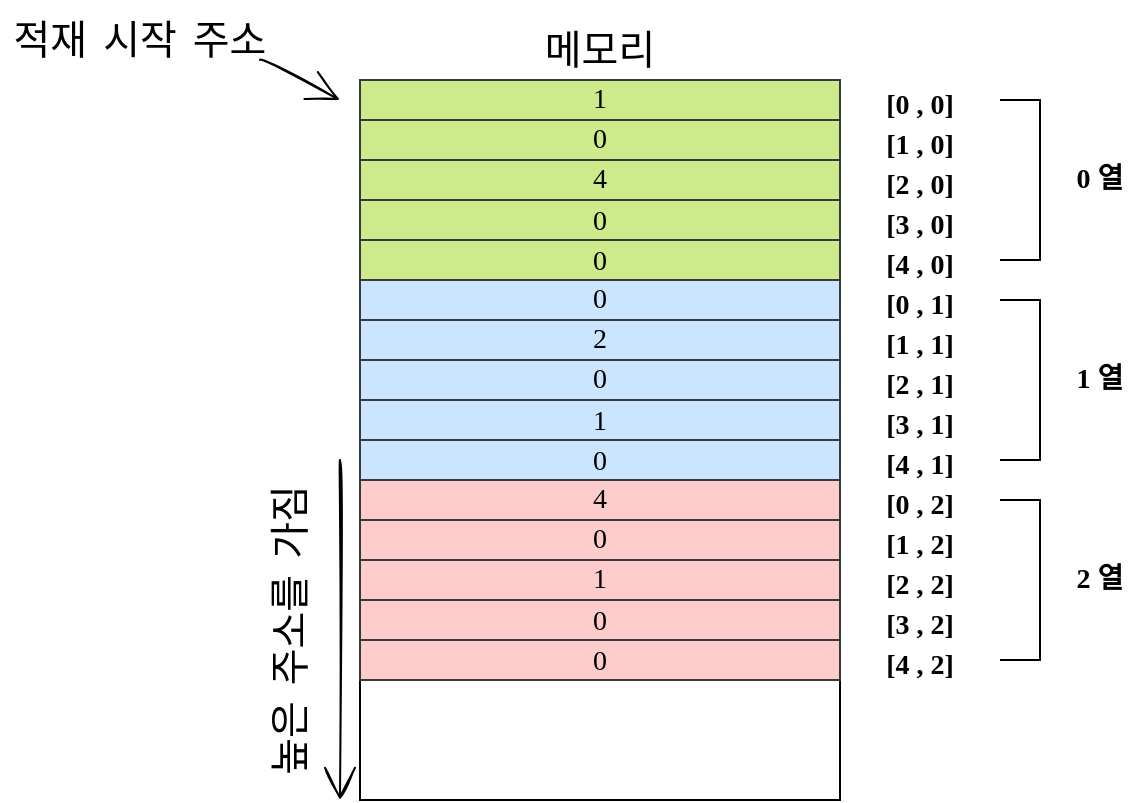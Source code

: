 <mxfile version="15.5.0" type="github">
  <diagram id="StkApZxrwVeQ4PDX8f7p" name="Page-1">
    <mxGraphModel dx="862" dy="1595" grid="1" gridSize="10" guides="1" tooltips="1" connect="1" arrows="1" fold="1" page="0" pageScale="1" pageWidth="827" pageHeight="1169" math="0" shadow="0">
      <root>
        <mxCell id="0" />
        <mxCell id="1" parent="0" />
        <mxCell id="OehUyQWU7BfFM26jKCi--2" value="" style="rounded=0;whiteSpace=wrap;html=1;sketch=0;hachureGap=4;pointerEvents=0;fontFamily=Architects Daughter;fontSource=https%3A%2F%2Ffonts.googleapis.com%2Fcss%3Ffamily%3DArchitects%2BDaughter;fontSize=20;" vertex="1" parent="1">
          <mxGeometry x="280" y="-520" width="240" height="360" as="geometry" />
        </mxCell>
        <mxCell id="OehUyQWU7BfFM26jKCi--3" value="" style="rounded=0;whiteSpace=wrap;html=1;sketch=0;hachureGap=4;pointerEvents=0;fontFamily=Architects Daughter;fontSource=https%3A%2F%2Ffonts.googleapis.com%2Fcss%3Ffamily%3DArchitects%2BDaughter;fontSize=20;fillColor=#cdeb8b;strokeColor=#36393d;" vertex="1" parent="1">
          <mxGeometry x="280" y="-520" width="240" height="100" as="geometry" />
        </mxCell>
        <mxCell id="OehUyQWU7BfFM26jKCi--4" value="메모리" style="text;strokeColor=none;fillColor=none;html=1;align=center;verticalAlign=middle;whiteSpace=wrap;rounded=0;sketch=0;hachureGap=4;pointerEvents=0;fontFamily=Architects Daughter;fontSource=https%3A%2F%2Ffonts.googleapis.com%2Fcss%3Ffamily%3DArchitects%2BDaughter;fontSize=20;" vertex="1" parent="1">
          <mxGeometry x="360" y="-550" width="80" height="30" as="geometry" />
        </mxCell>
        <mxCell id="OehUyQWU7BfFM26jKCi--5" value="적재 시작 주소" style="text;strokeColor=none;fillColor=default;html=1;align=center;verticalAlign=middle;whiteSpace=wrap;rounded=0;sketch=0;hachureGap=4;pointerEvents=0;fontFamily=Architects Daughter;fontSource=https%3A%2F%2Ffonts.googleapis.com%2Fcss%3Ffamily%3DArchitects%2BDaughter;fontSize=20;" vertex="1" parent="1">
          <mxGeometry x="100" y="-560" width="140" height="40" as="geometry" />
        </mxCell>
        <mxCell id="OehUyQWU7BfFM26jKCi--6" value="" style="edgeStyle=none;orthogonalLoop=1;jettySize=auto;html=1;rounded=0;sketch=1;hachureGap=4;fontFamily=Architects Daughter;fontSource=https%3A%2F%2Ffonts.googleapis.com%2Fcss%3Ffamily%3DArchitects%2BDaughter;fontSize=16;endArrow=open;startSize=14;endSize=14;sourcePerimeterSpacing=8;targetPerimeterSpacing=8;curved=1;" edge="1" parent="1">
          <mxGeometry width="120" relative="1" as="geometry">
            <mxPoint x="230" y="-530" as="sourcePoint" />
            <mxPoint x="270" y="-510" as="targetPoint" />
            <Array as="points" />
          </mxGeometry>
        </mxCell>
        <mxCell id="OehUyQWU7BfFM26jKCi--8" value="높은 주소를 가짐" style="text;html=1;align=center;verticalAlign=middle;whiteSpace=wrap;rounded=0;sketch=0;hachureGap=4;pointerEvents=0;fontFamily=Architects Daughter;fontSource=https%3A%2F%2Ffonts.googleapis.com%2Fcss%3Ffamily%3DArchitects%2BDaughter;fontSize=20;rotation=-90;fillColor=default;" vertex="1" parent="1">
          <mxGeometry x="160" y="-260" width="170" height="30" as="geometry" />
        </mxCell>
        <mxCell id="OehUyQWU7BfFM26jKCi--9" value="" style="edgeStyle=none;orthogonalLoop=1;jettySize=auto;html=1;rounded=0;sketch=1;hachureGap=4;fontFamily=Architects Daughter;fontSource=https%3A%2F%2Ffonts.googleapis.com%2Fcss%3Ffamily%3DArchitects%2BDaughter;fontSize=16;endArrow=open;startSize=14;endSize=14;sourcePerimeterSpacing=8;targetPerimeterSpacing=8;curved=1;" edge="1" parent="1">
          <mxGeometry width="120" relative="1" as="geometry">
            <mxPoint x="270" y="-330" as="sourcePoint" />
            <mxPoint x="270" y="-160" as="targetPoint" />
            <Array as="points" />
          </mxGeometry>
        </mxCell>
        <mxCell id="OehUyQWU7BfFM26jKCi--10" value="" style="edgeStyle=none;orthogonalLoop=1;jettySize=auto;html=1;rounded=0;sketch=0;hachureGap=4;fontFamily=Architects Daughter;fontSource=https%3A%2F%2Ffonts.googleapis.com%2Fcss%3Ffamily%3DArchitects%2BDaughter;fontSize=16;endArrow=none;startSize=14;endSize=14;sourcePerimeterSpacing=8;targetPerimeterSpacing=8;curved=1;strokeColor=#36393d;endFill=0;fillColor=#cdeb8b;" edge="1" parent="1">
          <mxGeometry width="120" relative="1" as="geometry">
            <mxPoint x="280" y="-500" as="sourcePoint" />
            <mxPoint x="520" y="-500" as="targetPoint" />
            <Array as="points" />
          </mxGeometry>
        </mxCell>
        <mxCell id="OehUyQWU7BfFM26jKCi--11" value="" style="edgeStyle=none;orthogonalLoop=1;jettySize=auto;html=1;rounded=0;sketch=0;hachureGap=4;fontFamily=Architects Daughter;fontSource=https%3A%2F%2Ffonts.googleapis.com%2Fcss%3Ffamily%3DArchitects%2BDaughter;fontSize=16;endArrow=none;startSize=14;endSize=14;sourcePerimeterSpacing=8;targetPerimeterSpacing=8;curved=1;strokeColor=#36393d;endFill=0;fillColor=#cdeb8b;" edge="1" parent="1">
          <mxGeometry width="120" relative="1" as="geometry">
            <mxPoint x="280" y="-480" as="sourcePoint" />
            <mxPoint x="520" y="-480" as="targetPoint" />
            <Array as="points" />
          </mxGeometry>
        </mxCell>
        <mxCell id="OehUyQWU7BfFM26jKCi--12" value="" style="edgeStyle=none;orthogonalLoop=1;jettySize=auto;html=1;rounded=0;sketch=0;hachureGap=4;fontFamily=Architects Daughter;fontSource=https%3A%2F%2Ffonts.googleapis.com%2Fcss%3Ffamily%3DArchitects%2BDaughter;fontSize=16;endArrow=none;startSize=14;endSize=14;sourcePerimeterSpacing=8;targetPerimeterSpacing=8;curved=1;strokeColor=#36393d;endFill=0;fillColor=#cdeb8b;" edge="1" parent="1">
          <mxGeometry width="120" relative="1" as="geometry">
            <mxPoint x="280" y="-460" as="sourcePoint" />
            <mxPoint x="520" y="-460" as="targetPoint" />
            <Array as="points" />
          </mxGeometry>
        </mxCell>
        <mxCell id="OehUyQWU7BfFM26jKCi--13" value="" style="edgeStyle=none;orthogonalLoop=1;jettySize=auto;html=1;rounded=0;sketch=0;hachureGap=4;fontFamily=Architects Daughter;fontSource=https%3A%2F%2Ffonts.googleapis.com%2Fcss%3Ffamily%3DArchitects%2BDaughter;fontSize=16;endArrow=none;startSize=14;endSize=14;sourcePerimeterSpacing=8;targetPerimeterSpacing=8;curved=1;strokeColor=#36393d;endFill=0;fillColor=#cdeb8b;" edge="1" parent="1">
          <mxGeometry width="120" relative="1" as="geometry">
            <mxPoint x="280" y="-440" as="sourcePoint" />
            <mxPoint x="520" y="-440" as="targetPoint" />
            <Array as="points" />
          </mxGeometry>
        </mxCell>
        <mxCell id="OehUyQWU7BfFM26jKCi--32" value="" style="rounded=0;whiteSpace=wrap;html=1;sketch=0;hachureGap=4;pointerEvents=0;fontFamily=Architects Daughter;fontSource=https%3A%2F%2Ffonts.googleapis.com%2Fcss%3Ffamily%3DArchitects%2BDaughter;fontSize=20;fillColor=#cce5ff;strokeColor=#36393d;" vertex="1" parent="1">
          <mxGeometry x="280" y="-420" width="240" height="100" as="geometry" />
        </mxCell>
        <mxCell id="OehUyQWU7BfFM26jKCi--33" value="" style="edgeStyle=none;orthogonalLoop=1;jettySize=auto;html=1;rounded=0;sketch=0;hachureGap=4;fontFamily=Architects Daughter;fontSource=https%3A%2F%2Ffonts.googleapis.com%2Fcss%3Ffamily%3DArchitects%2BDaughter;fontSize=16;endArrow=none;startSize=14;endSize=14;sourcePerimeterSpacing=8;targetPerimeterSpacing=8;curved=1;strokeColor=#36393d;endFill=0;fillColor=#cce5ff;" edge="1" parent="1">
          <mxGeometry width="120" relative="1" as="geometry">
            <mxPoint x="280" y="-400" as="sourcePoint" />
            <mxPoint x="520" y="-400" as="targetPoint" />
            <Array as="points" />
          </mxGeometry>
        </mxCell>
        <mxCell id="OehUyQWU7BfFM26jKCi--34" value="" style="edgeStyle=none;orthogonalLoop=1;jettySize=auto;html=1;rounded=0;sketch=0;hachureGap=4;fontFamily=Architects Daughter;fontSource=https%3A%2F%2Ffonts.googleapis.com%2Fcss%3Ffamily%3DArchitects%2BDaughter;fontSize=16;endArrow=none;startSize=14;endSize=14;sourcePerimeterSpacing=8;targetPerimeterSpacing=8;curved=1;strokeColor=#36393d;endFill=0;fillColor=#cce5ff;" edge="1" parent="1">
          <mxGeometry width="120" relative="1" as="geometry">
            <mxPoint x="280" y="-380" as="sourcePoint" />
            <mxPoint x="520" y="-380" as="targetPoint" />
            <Array as="points" />
          </mxGeometry>
        </mxCell>
        <mxCell id="OehUyQWU7BfFM26jKCi--35" value="" style="edgeStyle=none;orthogonalLoop=1;jettySize=auto;html=1;rounded=0;sketch=0;hachureGap=4;fontFamily=Architects Daughter;fontSource=https%3A%2F%2Ffonts.googleapis.com%2Fcss%3Ffamily%3DArchitects%2BDaughter;fontSize=16;endArrow=none;startSize=14;endSize=14;sourcePerimeterSpacing=8;targetPerimeterSpacing=8;curved=1;strokeColor=#36393d;endFill=0;fillColor=#cce5ff;" edge="1" parent="1">
          <mxGeometry width="120" relative="1" as="geometry">
            <mxPoint x="280" y="-360" as="sourcePoint" />
            <mxPoint x="520" y="-360" as="targetPoint" />
            <Array as="points" />
          </mxGeometry>
        </mxCell>
        <mxCell id="OehUyQWU7BfFM26jKCi--36" value="" style="edgeStyle=none;orthogonalLoop=1;jettySize=auto;html=1;rounded=0;sketch=0;hachureGap=4;fontFamily=Architects Daughter;fontSource=https%3A%2F%2Ffonts.googleapis.com%2Fcss%3Ffamily%3DArchitects%2BDaughter;fontSize=16;endArrow=none;startSize=14;endSize=14;sourcePerimeterSpacing=8;targetPerimeterSpacing=8;curved=1;strokeColor=#36393d;endFill=0;fillColor=#cce5ff;" edge="1" parent="1">
          <mxGeometry width="120" relative="1" as="geometry">
            <mxPoint x="280" y="-340" as="sourcePoint" />
            <mxPoint x="520" y="-340" as="targetPoint" />
            <Array as="points" />
          </mxGeometry>
        </mxCell>
        <mxCell id="OehUyQWU7BfFM26jKCi--37" value="" style="rounded=0;whiteSpace=wrap;html=1;sketch=0;hachureGap=4;pointerEvents=0;fontFamily=Architects Daughter;fontSource=https%3A%2F%2Ffonts.googleapis.com%2Fcss%3Ffamily%3DArchitects%2BDaughter;fontSize=20;fillColor=#ffcccc;strokeColor=#36393d;" vertex="1" parent="1">
          <mxGeometry x="280" y="-320" width="240" height="100" as="geometry" />
        </mxCell>
        <mxCell id="OehUyQWU7BfFM26jKCi--38" value="" style="edgeStyle=none;orthogonalLoop=1;jettySize=auto;html=1;rounded=0;sketch=0;hachureGap=4;fontFamily=Architects Daughter;fontSource=https%3A%2F%2Ffonts.googleapis.com%2Fcss%3Ffamily%3DArchitects%2BDaughter;fontSize=16;endArrow=none;startSize=14;endSize=14;sourcePerimeterSpacing=8;targetPerimeterSpacing=8;curved=1;strokeColor=#36393d;endFill=0;fillColor=#ffcccc;" edge="1" parent="1">
          <mxGeometry width="120" relative="1" as="geometry">
            <mxPoint x="280" y="-300.0" as="sourcePoint" />
            <mxPoint x="520" y="-300.0" as="targetPoint" />
            <Array as="points" />
          </mxGeometry>
        </mxCell>
        <mxCell id="OehUyQWU7BfFM26jKCi--39" value="" style="edgeStyle=none;orthogonalLoop=1;jettySize=auto;html=1;rounded=0;sketch=0;hachureGap=4;fontFamily=Architects Daughter;fontSource=https%3A%2F%2Ffonts.googleapis.com%2Fcss%3Ffamily%3DArchitects%2BDaughter;fontSize=16;endArrow=none;startSize=14;endSize=14;sourcePerimeterSpacing=8;targetPerimeterSpacing=8;curved=1;strokeColor=#36393d;endFill=0;fillColor=#ffcccc;" edge="1" parent="1">
          <mxGeometry width="120" relative="1" as="geometry">
            <mxPoint x="280" y="-280.0" as="sourcePoint" />
            <mxPoint x="520" y="-280.0" as="targetPoint" />
            <Array as="points" />
          </mxGeometry>
        </mxCell>
        <mxCell id="OehUyQWU7BfFM26jKCi--40" value="" style="edgeStyle=none;orthogonalLoop=1;jettySize=auto;html=1;rounded=0;sketch=0;hachureGap=4;fontFamily=Architects Daughter;fontSource=https%3A%2F%2Ffonts.googleapis.com%2Fcss%3Ffamily%3DArchitects%2BDaughter;fontSize=16;endArrow=none;startSize=14;endSize=14;sourcePerimeterSpacing=8;targetPerimeterSpacing=8;curved=1;strokeColor=#36393d;endFill=0;fillColor=#ffcccc;" edge="1" parent="1">
          <mxGeometry width="120" relative="1" as="geometry">
            <mxPoint x="280" y="-260.0" as="sourcePoint" />
            <mxPoint x="520" y="-260.0" as="targetPoint" />
            <Array as="points" />
          </mxGeometry>
        </mxCell>
        <mxCell id="OehUyQWU7BfFM26jKCi--41" value="" style="edgeStyle=none;orthogonalLoop=1;jettySize=auto;html=1;rounded=0;sketch=0;hachureGap=4;fontFamily=Architects Daughter;fontSource=https%3A%2F%2Ffonts.googleapis.com%2Fcss%3Ffamily%3DArchitects%2BDaughter;fontSize=16;endArrow=none;startSize=14;endSize=14;sourcePerimeterSpacing=8;targetPerimeterSpacing=8;curved=1;strokeColor=#36393d;endFill=0;fillColor=#ffcccc;" edge="1" parent="1">
          <mxGeometry width="120" relative="1" as="geometry">
            <mxPoint x="280" y="-240.0" as="sourcePoint" />
            <mxPoint x="520" y="-240.0" as="targetPoint" />
            <Array as="points" />
          </mxGeometry>
        </mxCell>
        <mxCell id="OehUyQWU7BfFM26jKCi--42" value="&lt;font style=&quot;font-size: 14px&quot; face=&quot;Verdana&quot;&gt;[0 , 0]&lt;/font&gt;" style="text;strokeColor=none;fillColor=none;html=1;align=center;verticalAlign=middle;whiteSpace=wrap;rounded=0;sketch=0;hachureGap=4;pointerEvents=0;fontFamily=Architects Daughter;fontSource=https%3A%2F%2Ffonts.googleapis.com%2Fcss%3Ffamily%3DArchitects%2BDaughter;fontSize=20;fontStyle=1" vertex="1" parent="1">
          <mxGeometry x="520" y="-520" width="80" height="20" as="geometry" />
        </mxCell>
        <mxCell id="OehUyQWU7BfFM26jKCi--44" value="&lt;font style=&quot;font-size: 14px ; line-height: 1.45&quot;&gt;1&lt;br&gt;0&lt;br&gt;4&lt;br&gt;0&lt;br&gt;0&lt;/font&gt;" style="text;strokeColor=none;fillColor=none;html=1;align=center;verticalAlign=middle;whiteSpace=wrap;rounded=0;sketch=0;hachureGap=4;pointerEvents=0;fontFamily=Verdana;fontSize=14;" vertex="1" parent="1">
          <mxGeometry x="370" y="-520" width="60" height="100" as="geometry" />
        </mxCell>
        <mxCell id="OehUyQWU7BfFM26jKCi--45" value="&lt;font style=&quot;font-size: 14px ; line-height: 1.45&quot;&gt;0&lt;br&gt;2&lt;br&gt;0&lt;br&gt;1&lt;br&gt;0&lt;/font&gt;" style="text;strokeColor=none;fillColor=none;html=1;align=center;verticalAlign=middle;whiteSpace=wrap;rounded=0;sketch=0;hachureGap=4;pointerEvents=0;fontFamily=Verdana;fontSize=14;" vertex="1" parent="1">
          <mxGeometry x="370" y="-420" width="60" height="100" as="geometry" />
        </mxCell>
        <mxCell id="OehUyQWU7BfFM26jKCi--47" value="&lt;font style=&quot;font-size: 14px ; line-height: 1.45&quot;&gt;4&lt;br&gt;0&lt;br&gt;1&lt;br&gt;0&lt;br&gt;0&lt;/font&gt;" style="text;strokeColor=none;fillColor=none;html=1;align=center;verticalAlign=middle;whiteSpace=wrap;rounded=0;sketch=0;hachureGap=4;pointerEvents=0;fontFamily=Verdana;fontSize=14;" vertex="1" parent="1">
          <mxGeometry x="370" y="-320" width="60" height="100" as="geometry" />
        </mxCell>
        <mxCell id="OehUyQWU7BfFM26jKCi--48" value="&lt;font style=&quot;font-size: 14px&quot; face=&quot;Verdana&quot;&gt;[1 , 0]&lt;/font&gt;" style="text;strokeColor=none;fillColor=none;html=1;align=center;verticalAlign=middle;whiteSpace=wrap;rounded=0;sketch=0;hachureGap=4;pointerEvents=0;fontFamily=Architects Daughter;fontSource=https%3A%2F%2Ffonts.googleapis.com%2Fcss%3Ffamily%3DArchitects%2BDaughter;fontSize=20;fontStyle=1" vertex="1" parent="1">
          <mxGeometry x="520" y="-500" width="80" height="20" as="geometry" />
        </mxCell>
        <mxCell id="OehUyQWU7BfFM26jKCi--49" value="&lt;font style=&quot;font-size: 14px&quot; face=&quot;Verdana&quot;&gt;[2 , 0]&lt;/font&gt;" style="text;strokeColor=none;fillColor=none;html=1;align=center;verticalAlign=middle;whiteSpace=wrap;rounded=0;sketch=0;hachureGap=4;pointerEvents=0;fontFamily=Architects Daughter;fontSource=https%3A%2F%2Ffonts.googleapis.com%2Fcss%3Ffamily%3DArchitects%2BDaughter;fontSize=20;fontStyle=1" vertex="1" parent="1">
          <mxGeometry x="520" y="-480" width="80" height="20" as="geometry" />
        </mxCell>
        <mxCell id="OehUyQWU7BfFM26jKCi--50" value="&lt;font style=&quot;font-size: 14px&quot; face=&quot;Verdana&quot;&gt;[3 , 0]&lt;/font&gt;" style="text;strokeColor=none;fillColor=none;html=1;align=center;verticalAlign=middle;whiteSpace=wrap;rounded=0;sketch=0;hachureGap=4;pointerEvents=0;fontFamily=Architects Daughter;fontSource=https%3A%2F%2Ffonts.googleapis.com%2Fcss%3Ffamily%3DArchitects%2BDaughter;fontSize=20;fontStyle=1" vertex="1" parent="1">
          <mxGeometry x="520" y="-460" width="80" height="20" as="geometry" />
        </mxCell>
        <mxCell id="OehUyQWU7BfFM26jKCi--51" value="&lt;font style=&quot;font-size: 14px&quot; face=&quot;Verdana&quot;&gt;[4 , 0]&lt;/font&gt;" style="text;strokeColor=none;fillColor=none;html=1;align=center;verticalAlign=middle;whiteSpace=wrap;rounded=0;sketch=0;hachureGap=4;pointerEvents=0;fontFamily=Architects Daughter;fontSource=https%3A%2F%2Ffonts.googleapis.com%2Fcss%3Ffamily%3DArchitects%2BDaughter;fontSize=20;fontStyle=1" vertex="1" parent="1">
          <mxGeometry x="520" y="-440" width="80" height="20" as="geometry" />
        </mxCell>
        <mxCell id="OehUyQWU7BfFM26jKCi--53" value="&lt;font style=&quot;font-size: 14px&quot; face=&quot;Verdana&quot;&gt;[0 , 1]&lt;/font&gt;" style="text;strokeColor=none;fillColor=none;html=1;align=center;verticalAlign=middle;whiteSpace=wrap;rounded=0;sketch=0;hachureGap=4;pointerEvents=0;fontFamily=Architects Daughter;fontSource=https%3A%2F%2Ffonts.googleapis.com%2Fcss%3Ffamily%3DArchitects%2BDaughter;fontSize=20;fontStyle=1" vertex="1" parent="1">
          <mxGeometry x="520" y="-420" width="80" height="20" as="geometry" />
        </mxCell>
        <mxCell id="OehUyQWU7BfFM26jKCi--54" value="&lt;font style=&quot;font-size: 14px&quot; face=&quot;Verdana&quot;&gt;[1 , 1]&lt;/font&gt;" style="text;strokeColor=none;fillColor=none;html=1;align=center;verticalAlign=middle;whiteSpace=wrap;rounded=0;sketch=0;hachureGap=4;pointerEvents=0;fontFamily=Architects Daughter;fontSource=https%3A%2F%2Ffonts.googleapis.com%2Fcss%3Ffamily%3DArchitects%2BDaughter;fontSize=20;fontStyle=1" vertex="1" parent="1">
          <mxGeometry x="520" y="-400" width="80" height="20" as="geometry" />
        </mxCell>
        <mxCell id="OehUyQWU7BfFM26jKCi--55" value="&lt;font style=&quot;font-size: 14px&quot; face=&quot;Verdana&quot;&gt;[2 , 1]&lt;/font&gt;" style="text;strokeColor=none;fillColor=none;html=1;align=center;verticalAlign=middle;whiteSpace=wrap;rounded=0;sketch=0;hachureGap=4;pointerEvents=0;fontFamily=Architects Daughter;fontSource=https%3A%2F%2Ffonts.googleapis.com%2Fcss%3Ffamily%3DArchitects%2BDaughter;fontSize=20;fontStyle=1" vertex="1" parent="1">
          <mxGeometry x="520" y="-380" width="80" height="20" as="geometry" />
        </mxCell>
        <mxCell id="OehUyQWU7BfFM26jKCi--56" value="&lt;font style=&quot;font-size: 14px&quot; face=&quot;Verdana&quot;&gt;[3 , 1]&lt;/font&gt;" style="text;strokeColor=none;fillColor=none;html=1;align=center;verticalAlign=middle;whiteSpace=wrap;rounded=0;sketch=0;hachureGap=4;pointerEvents=0;fontFamily=Architects Daughter;fontSource=https%3A%2F%2Ffonts.googleapis.com%2Fcss%3Ffamily%3DArchitects%2BDaughter;fontSize=20;fontStyle=1" vertex="1" parent="1">
          <mxGeometry x="520" y="-360" width="80" height="20" as="geometry" />
        </mxCell>
        <mxCell id="OehUyQWU7BfFM26jKCi--57" value="&lt;font style=&quot;font-size: 14px&quot; face=&quot;Verdana&quot;&gt;[4 , 1]&lt;/font&gt;" style="text;strokeColor=none;fillColor=none;html=1;align=center;verticalAlign=middle;whiteSpace=wrap;rounded=0;sketch=0;hachureGap=4;pointerEvents=0;fontFamily=Architects Daughter;fontSource=https%3A%2F%2Ffonts.googleapis.com%2Fcss%3Ffamily%3DArchitects%2BDaughter;fontSize=20;fontStyle=1" vertex="1" parent="1">
          <mxGeometry x="520" y="-340" width="80" height="20" as="geometry" />
        </mxCell>
        <mxCell id="OehUyQWU7BfFM26jKCi--58" value="&lt;font style=&quot;font-size: 14px&quot; face=&quot;Verdana&quot;&gt;[0 , 2]&lt;/font&gt;" style="text;strokeColor=none;fillColor=none;html=1;align=center;verticalAlign=middle;whiteSpace=wrap;rounded=0;sketch=0;hachureGap=4;pointerEvents=0;fontFamily=Architects Daughter;fontSource=https%3A%2F%2Ffonts.googleapis.com%2Fcss%3Ffamily%3DArchitects%2BDaughter;fontSize=20;fontStyle=1" vertex="1" parent="1">
          <mxGeometry x="520" y="-320" width="80" height="20" as="geometry" />
        </mxCell>
        <mxCell id="OehUyQWU7BfFM26jKCi--59" value="&lt;font style=&quot;font-size: 14px&quot; face=&quot;Verdana&quot;&gt;[1 , 2]&lt;/font&gt;" style="text;strokeColor=none;fillColor=none;html=1;align=center;verticalAlign=middle;whiteSpace=wrap;rounded=0;sketch=0;hachureGap=4;pointerEvents=0;fontFamily=Architects Daughter;fontSource=https%3A%2F%2Ffonts.googleapis.com%2Fcss%3Ffamily%3DArchitects%2BDaughter;fontSize=20;fontStyle=1" vertex="1" parent="1">
          <mxGeometry x="520" y="-300" width="80" height="20" as="geometry" />
        </mxCell>
        <mxCell id="OehUyQWU7BfFM26jKCi--60" value="&lt;font style=&quot;font-size: 14px&quot; face=&quot;Verdana&quot;&gt;[2 , 2]&lt;/font&gt;" style="text;strokeColor=none;fillColor=none;html=1;align=center;verticalAlign=middle;whiteSpace=wrap;rounded=0;sketch=0;hachureGap=4;pointerEvents=0;fontFamily=Architects Daughter;fontSource=https%3A%2F%2Ffonts.googleapis.com%2Fcss%3Ffamily%3DArchitects%2BDaughter;fontSize=20;fontStyle=1" vertex="1" parent="1">
          <mxGeometry x="520" y="-280" width="80" height="20" as="geometry" />
        </mxCell>
        <mxCell id="OehUyQWU7BfFM26jKCi--61" value="&lt;font style=&quot;font-size: 14px&quot; face=&quot;Verdana&quot;&gt;[3 , 2]&lt;/font&gt;" style="text;strokeColor=none;fillColor=none;html=1;align=center;verticalAlign=middle;whiteSpace=wrap;rounded=0;sketch=0;hachureGap=4;pointerEvents=0;fontFamily=Architects Daughter;fontSource=https%3A%2F%2Ffonts.googleapis.com%2Fcss%3Ffamily%3DArchitects%2BDaughter;fontSize=20;fontStyle=1" vertex="1" parent="1">
          <mxGeometry x="520" y="-260" width="80" height="20" as="geometry" />
        </mxCell>
        <mxCell id="OehUyQWU7BfFM26jKCi--62" value="&lt;font style=&quot;font-size: 14px&quot; face=&quot;Verdana&quot;&gt;[4 , 2]&lt;/font&gt;" style="text;strokeColor=none;fillColor=none;html=1;align=center;verticalAlign=middle;whiteSpace=wrap;rounded=0;sketch=0;hachureGap=4;pointerEvents=0;fontFamily=Architects Daughter;fontSource=https%3A%2F%2Ffonts.googleapis.com%2Fcss%3Ffamily%3DArchitects%2BDaughter;fontSize=20;fontStyle=1" vertex="1" parent="1">
          <mxGeometry x="520" y="-240" width="80" height="20" as="geometry" />
        </mxCell>
        <mxCell id="OehUyQWU7BfFM26jKCi--63" value="" style="edgeStyle=none;orthogonalLoop=1;jettySize=auto;html=1;rounded=0;sketch=0;hachureGap=4;fontFamily=Verdana;fontSize=14;endArrow=none;endFill=0;startSize=14;endSize=14;sourcePerimeterSpacing=8;targetPerimeterSpacing=8;strokeColor=default;entryX=1;entryY=0.5;entryDx=0;entryDy=0;" edge="1" parent="1" target="OehUyQWU7BfFM26jKCi--51">
          <mxGeometry width="120" relative="1" as="geometry">
            <mxPoint x="600" y="-510" as="sourcePoint" />
            <mxPoint x="710" y="-510.29" as="targetPoint" />
            <Array as="points">
              <mxPoint x="620" y="-510" />
              <mxPoint x="620" y="-430" />
            </Array>
          </mxGeometry>
        </mxCell>
        <mxCell id="OehUyQWU7BfFM26jKCi--64" value="" style="edgeStyle=none;orthogonalLoop=1;jettySize=auto;html=1;rounded=0;sketch=0;hachureGap=4;fontFamily=Verdana;fontSize=14;endArrow=none;endFill=0;startSize=14;endSize=14;sourcePerimeterSpacing=8;targetPerimeterSpacing=8;strokeColor=default;entryX=1;entryY=0.5;entryDx=0;entryDy=0;" edge="1" parent="1">
          <mxGeometry width="120" relative="1" as="geometry">
            <mxPoint x="600" y="-410" as="sourcePoint" />
            <mxPoint x="600" y="-330" as="targetPoint" />
            <Array as="points">
              <mxPoint x="620" y="-410" />
              <mxPoint x="620" y="-330" />
            </Array>
          </mxGeometry>
        </mxCell>
        <mxCell id="OehUyQWU7BfFM26jKCi--65" value="" style="edgeStyle=none;orthogonalLoop=1;jettySize=auto;html=1;rounded=0;sketch=0;hachureGap=4;fontFamily=Verdana;fontSize=14;endArrow=none;endFill=0;startSize=14;endSize=14;sourcePerimeterSpacing=8;targetPerimeterSpacing=8;strokeColor=default;entryX=1;entryY=0.5;entryDx=0;entryDy=0;" edge="1" parent="1">
          <mxGeometry width="120" relative="1" as="geometry">
            <mxPoint x="600" y="-310" as="sourcePoint" />
            <mxPoint x="600" y="-230" as="targetPoint" />
            <Array as="points">
              <mxPoint x="620" y="-310" />
              <mxPoint x="620" y="-230" />
            </Array>
          </mxGeometry>
        </mxCell>
        <mxCell id="OehUyQWU7BfFM26jKCi--66" value="0 열" style="text;strokeColor=none;fillColor=none;html=1;align=center;verticalAlign=middle;whiteSpace=wrap;rounded=0;sketch=0;hachureGap=4;pointerEvents=0;fontFamily=Verdana;fontSize=14;fontStyle=1" vertex="1" parent="1">
          <mxGeometry x="630" y="-480" width="40" height="20" as="geometry" />
        </mxCell>
        <mxCell id="OehUyQWU7BfFM26jKCi--67" value="1 열" style="text;strokeColor=none;fillColor=none;html=1;align=center;verticalAlign=middle;whiteSpace=wrap;rounded=0;sketch=0;hachureGap=4;pointerEvents=0;fontFamily=Verdana;fontSize=14;fontStyle=1" vertex="1" parent="1">
          <mxGeometry x="630" y="-380" width="40" height="20" as="geometry" />
        </mxCell>
        <mxCell id="OehUyQWU7BfFM26jKCi--68" value="2 열" style="text;strokeColor=none;fillColor=none;html=1;align=center;verticalAlign=middle;whiteSpace=wrap;rounded=0;sketch=0;hachureGap=4;pointerEvents=0;fontFamily=Verdana;fontSize=14;fontStyle=1" vertex="1" parent="1">
          <mxGeometry x="630" y="-280" width="40" height="20" as="geometry" />
        </mxCell>
      </root>
    </mxGraphModel>
  </diagram>
</mxfile>
